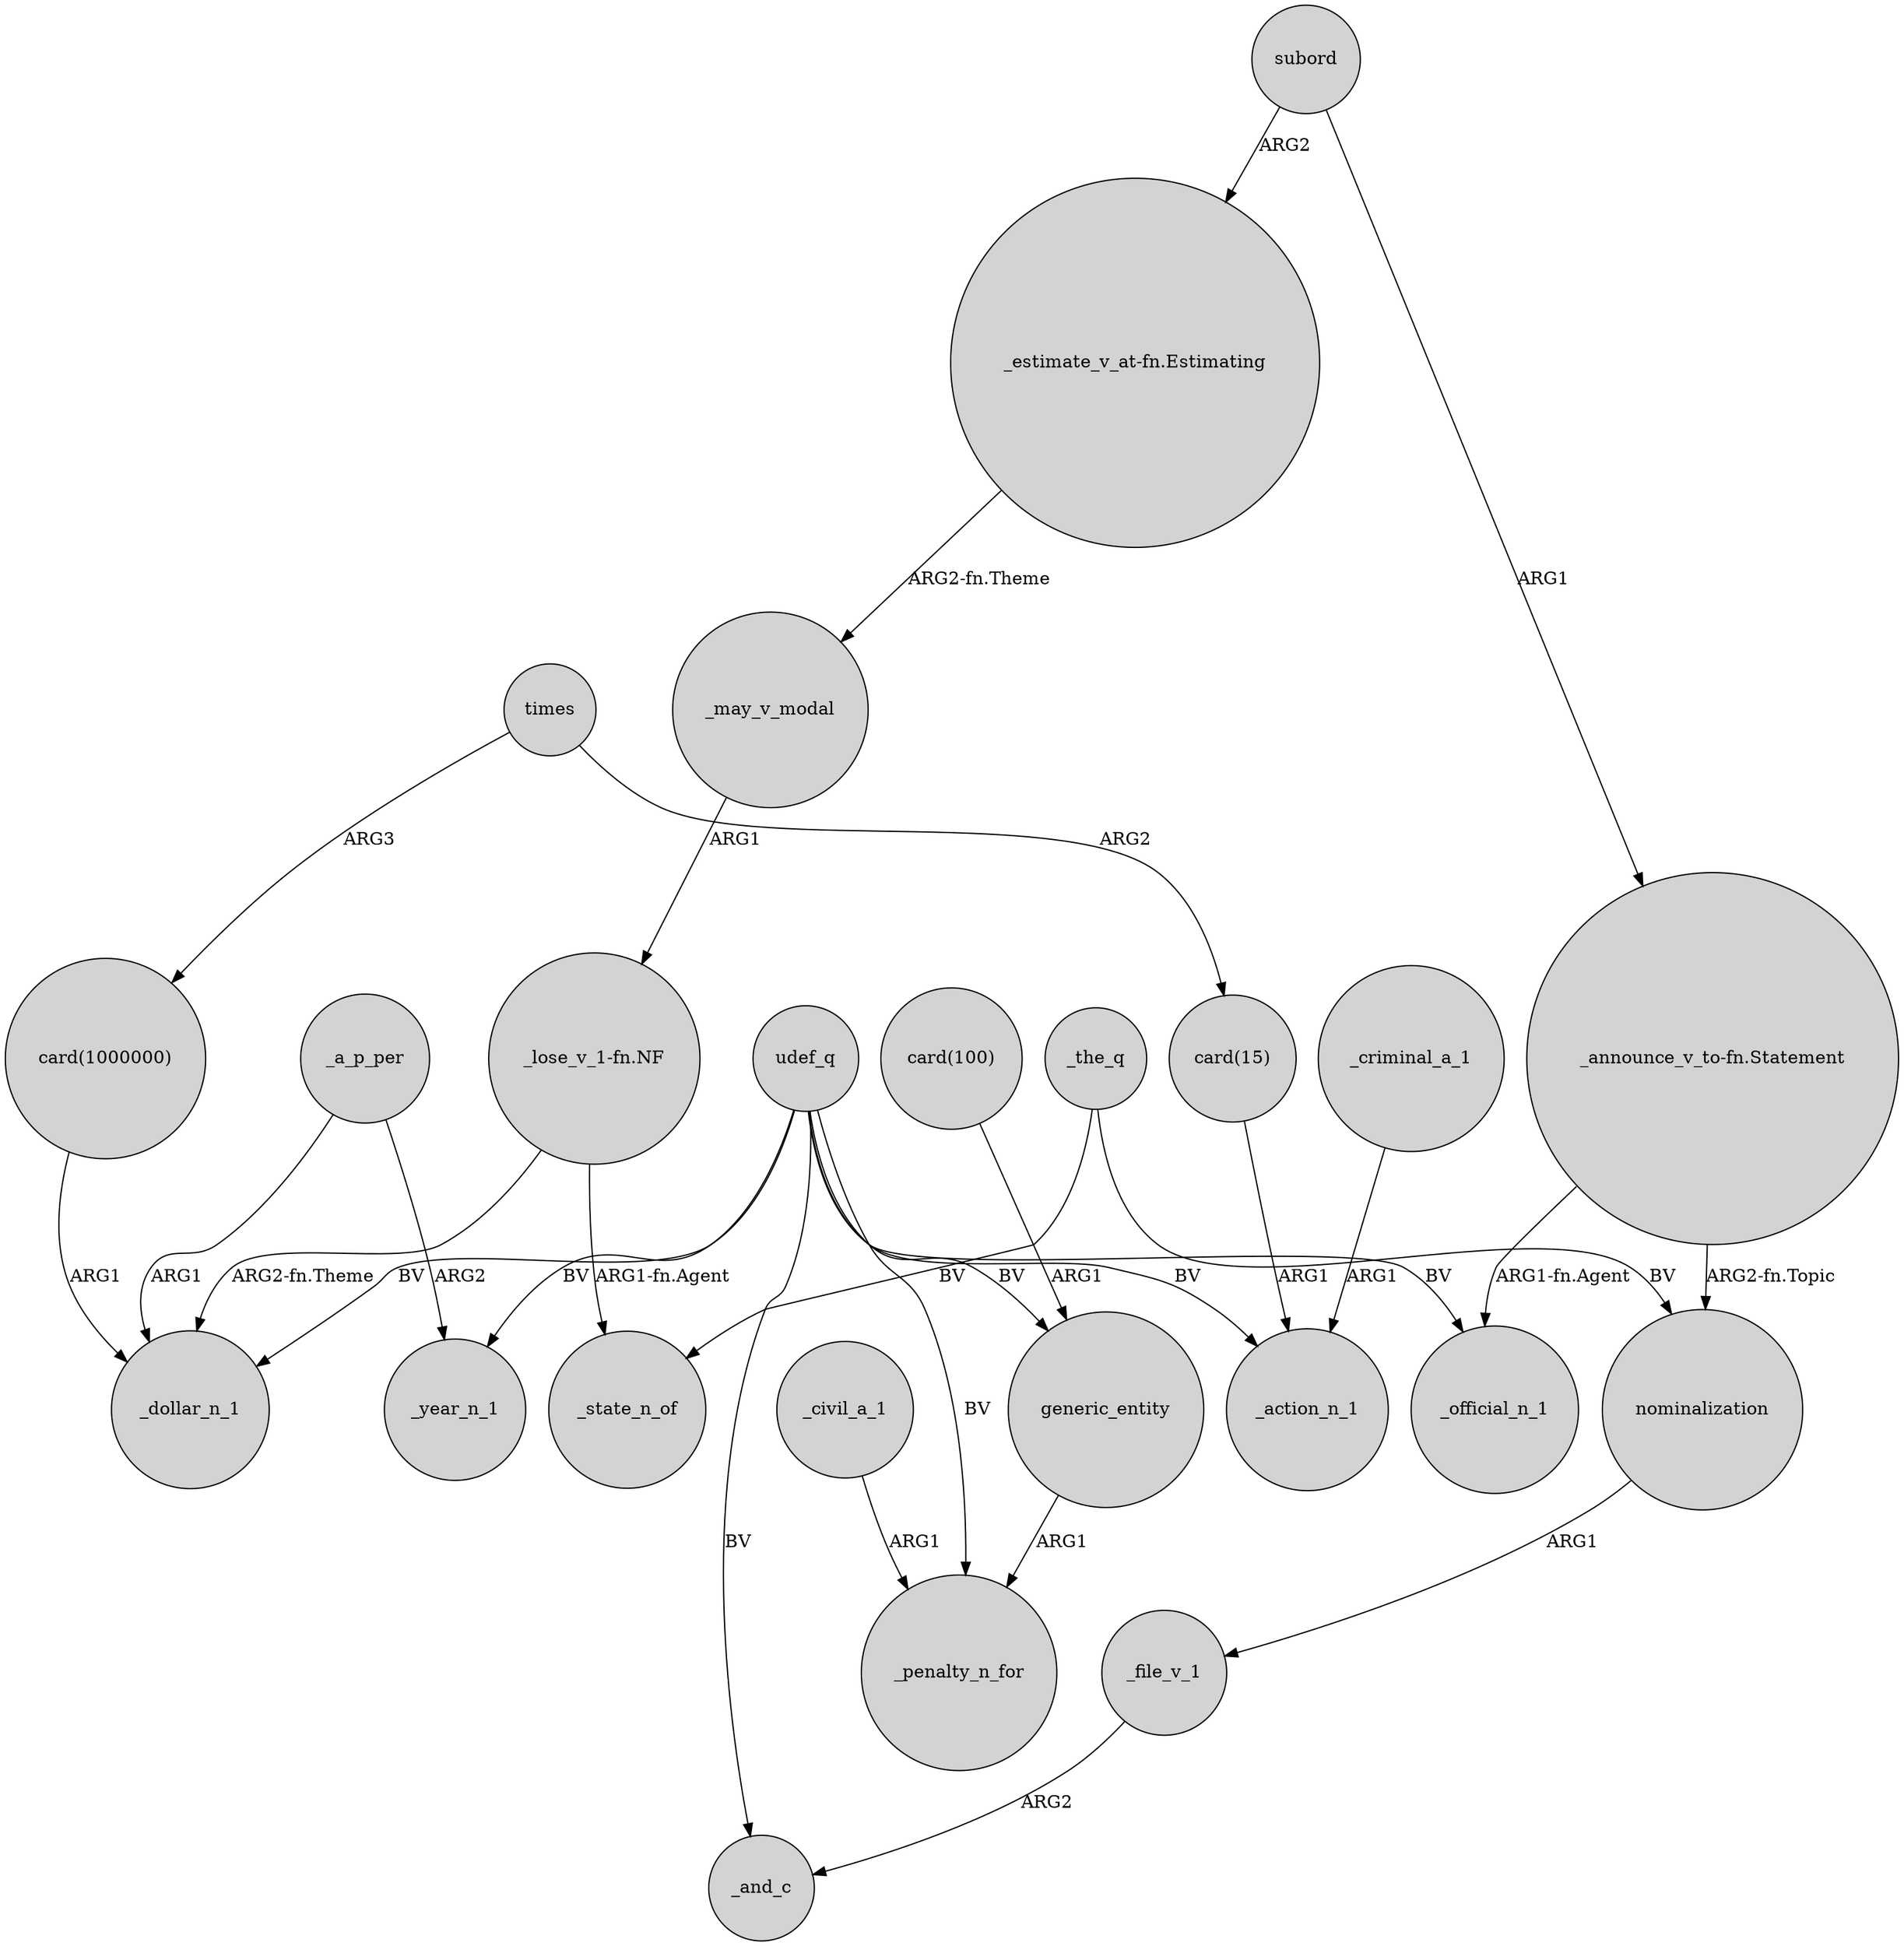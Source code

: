 digraph {
	node [shape=circle style=filled]
	"card(1000000)" -> _dollar_n_1 [label=ARG1]
	"_lose_v_1-fn.NF" -> _dollar_n_1 [label="ARG2-fn.Theme"]
	udef_q -> generic_entity [label=BV]
	"card(100)" -> generic_entity [label=ARG1]
	_a_p_per -> _year_n_1 [label=ARG2]
	_criminal_a_1 -> _action_n_1 [label=ARG1]
	times -> "card(15)" [label=ARG2]
	_the_q -> _state_n_of [label=BV]
	subord -> "_estimate_v_at-fn.Estimating" [label=ARG2]
	_file_v_1 -> _and_c [label=ARG2]
	_a_p_per -> _dollar_n_1 [label=ARG1]
	nominalization -> _file_v_1 [label=ARG1]
	generic_entity -> _penalty_n_for [label=ARG1]
	"card(15)" -> _action_n_1 [label=ARG1]
	subord -> "_announce_v_to-fn.Statement" [label=ARG1]
	times -> "card(1000000)" [label=ARG3]
	udef_q -> _official_n_1 [label=BV]
	udef_q -> _penalty_n_for [label=BV]
	"_announce_v_to-fn.Statement" -> _official_n_1 [label="ARG1-fn.Agent"]
	"_lose_v_1-fn.NF" -> _state_n_of [label="ARG1-fn.Agent"]
	_civil_a_1 -> _penalty_n_for [label=ARG1]
	udef_q -> _year_n_1 [label=BV]
	_may_v_modal -> "_lose_v_1-fn.NF" [label=ARG1]
	udef_q -> _action_n_1 [label=BV]
	udef_q -> _and_c [label=BV]
	"_announce_v_to-fn.Statement" -> nominalization [label="ARG2-fn.Topic"]
	"_estimate_v_at-fn.Estimating" -> _may_v_modal [label="ARG2-fn.Theme"]
	udef_q -> _dollar_n_1 [label=BV]
	_the_q -> nominalization [label=BV]
}
